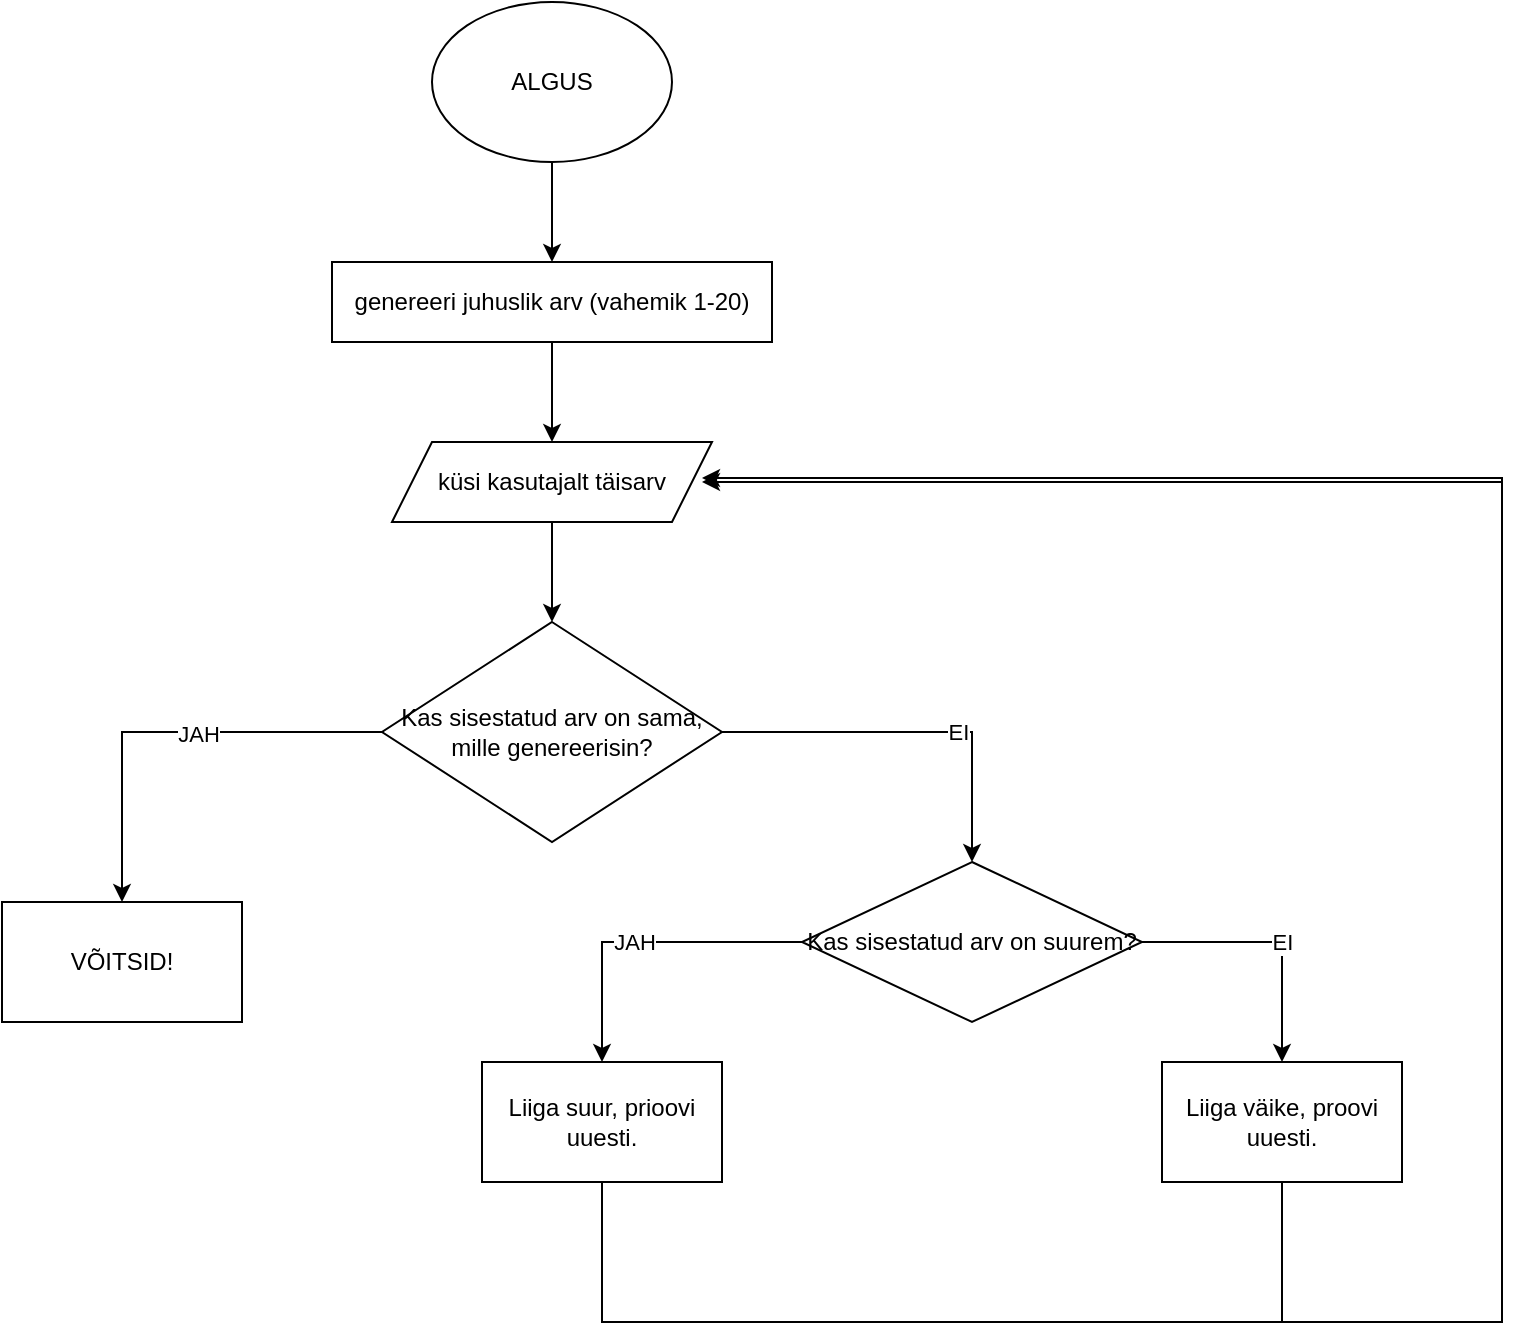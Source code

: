 <mxfile version="15.4.3" type="device"><diagram id="YcN7bpLxNkr7yDmRR1Kg" name="Page-1"><mxGraphModel dx="887" dy="617" grid="1" gridSize="10" guides="1" tooltips="1" connect="1" arrows="1" fold="1" page="1" pageScale="1" pageWidth="827" pageHeight="1169" math="0" shadow="0"><root><mxCell id="0"/><mxCell id="1" parent="0"/><mxCell id="mIIhE0XeS52evb7zmGvP-3" value="" style="edgeStyle=orthogonalEdgeStyle;rounded=0;orthogonalLoop=1;jettySize=auto;html=1;" edge="1" parent="1" source="mIIhE0XeS52evb7zmGvP-1" target="mIIhE0XeS52evb7zmGvP-2"><mxGeometry relative="1" as="geometry"/></mxCell><mxCell id="mIIhE0XeS52evb7zmGvP-1" value="ALGUS" style="ellipse;whiteSpace=wrap;html=1;" vertex="1" parent="1"><mxGeometry x="265" y="20" width="120" height="80" as="geometry"/></mxCell><mxCell id="mIIhE0XeS52evb7zmGvP-7" value="" style="edgeStyle=orthogonalEdgeStyle;rounded=0;orthogonalLoop=1;jettySize=auto;html=1;" edge="1" parent="1" source="mIIhE0XeS52evb7zmGvP-2" target="mIIhE0XeS52evb7zmGvP-6"><mxGeometry relative="1" as="geometry"/></mxCell><mxCell id="mIIhE0XeS52evb7zmGvP-2" value="genereeri juhuslik arv (vahemik 1-20)" style="whiteSpace=wrap;html=1;" vertex="1" parent="1"><mxGeometry x="215" y="150" width="220" height="40" as="geometry"/></mxCell><mxCell id="mIIhE0XeS52evb7zmGvP-9" value="" style="edgeStyle=orthogonalEdgeStyle;rounded=0;orthogonalLoop=1;jettySize=auto;html=1;" edge="1" parent="1" source="mIIhE0XeS52evb7zmGvP-6" target="mIIhE0XeS52evb7zmGvP-8"><mxGeometry relative="1" as="geometry"/></mxCell><mxCell id="mIIhE0XeS52evb7zmGvP-6" value="küsi kasutajalt täisarv" style="shape=parallelogram;perimeter=parallelogramPerimeter;whiteSpace=wrap;html=1;fixedSize=1;" vertex="1" parent="1"><mxGeometry x="245" y="240" width="160" height="40" as="geometry"/></mxCell><mxCell id="mIIhE0XeS52evb7zmGvP-19" value="" style="edgeStyle=orthogonalEdgeStyle;rounded=0;orthogonalLoop=1;jettySize=auto;html=1;" edge="1" parent="1" source="mIIhE0XeS52evb7zmGvP-8" target="mIIhE0XeS52evb7zmGvP-21"><mxGeometry relative="1" as="geometry"><mxPoint x="560" y="460" as="targetPoint"/></mxGeometry></mxCell><mxCell id="mIIhE0XeS52evb7zmGvP-20" value="EI" style="edgeLabel;html=1;align=center;verticalAlign=middle;resizable=0;points=[];" vertex="1" connectable="0" parent="mIIhE0XeS52evb7zmGvP-19"><mxGeometry x="-0.024" y="1" relative="1" as="geometry"><mxPoint x="25" y="1" as="offset"/></mxGeometry></mxCell><mxCell id="mIIhE0XeS52evb7zmGvP-33" style="edgeStyle=orthogonalEdgeStyle;rounded=0;orthogonalLoop=1;jettySize=auto;html=1;entryX=0.5;entryY=0;entryDx=0;entryDy=0;" edge="1" parent="1" source="mIIhE0XeS52evb7zmGvP-8" target="mIIhE0XeS52evb7zmGvP-13"><mxGeometry relative="1" as="geometry"/></mxCell><mxCell id="mIIhE0XeS52evb7zmGvP-34" value="JAH" style="edgeLabel;html=1;align=center;verticalAlign=middle;resizable=0;points=[];" vertex="1" connectable="0" parent="mIIhE0XeS52evb7zmGvP-33"><mxGeometry x="-0.138" y="1" relative="1" as="geometry"><mxPoint as="offset"/></mxGeometry></mxCell><mxCell id="mIIhE0XeS52evb7zmGvP-8" value="Kas sisestatud arv on sama, mille genereerisin?" style="rhombus;whiteSpace=wrap;html=1;" vertex="1" parent="1"><mxGeometry x="240" y="330" width="170" height="110" as="geometry"/></mxCell><mxCell id="mIIhE0XeS52evb7zmGvP-13" value="VÕITSID!" style="rounded=0;whiteSpace=wrap;html=1;" vertex="1" parent="1"><mxGeometry x="50" y="470" width="120" height="60" as="geometry"/></mxCell><mxCell id="mIIhE0XeS52evb7zmGvP-23" value="" style="edgeStyle=orthogonalEdgeStyle;rounded=0;orthogonalLoop=1;jettySize=auto;html=1;" edge="1" parent="1" source="mIIhE0XeS52evb7zmGvP-21" target="mIIhE0XeS52evb7zmGvP-22"><mxGeometry relative="1" as="geometry"/></mxCell><mxCell id="mIIhE0XeS52evb7zmGvP-26" value="JAH" style="edgeLabel;html=1;align=center;verticalAlign=middle;resizable=0;points=[];" vertex="1" connectable="0" parent="mIIhE0XeS52evb7zmGvP-23"><mxGeometry x="-0.061" y="3" relative="1" as="geometry"><mxPoint x="-9" y="-3" as="offset"/></mxGeometry></mxCell><mxCell id="mIIhE0XeS52evb7zmGvP-25" value="" style="edgeStyle=orthogonalEdgeStyle;rounded=0;orthogonalLoop=1;jettySize=auto;html=1;" edge="1" parent="1" source="mIIhE0XeS52evb7zmGvP-21" target="mIIhE0XeS52evb7zmGvP-24"><mxGeometry relative="1" as="geometry"/></mxCell><mxCell id="mIIhE0XeS52evb7zmGvP-27" value="EI" style="edgeLabel;html=1;align=center;verticalAlign=middle;resizable=0;points=[];" vertex="1" connectable="0" parent="mIIhE0XeS52evb7zmGvP-25"><mxGeometry x="-0.046" y="1" relative="1" as="geometry"><mxPoint x="8" y="1" as="offset"/></mxGeometry></mxCell><mxCell id="mIIhE0XeS52evb7zmGvP-21" value="Kas sisestatud arv on suurem?" style="rhombus;whiteSpace=wrap;html=1;" vertex="1" parent="1"><mxGeometry x="450" y="450" width="170" height="80" as="geometry"/></mxCell><mxCell id="mIIhE0XeS52evb7zmGvP-36" style="edgeStyle=orthogonalEdgeStyle;rounded=0;orthogonalLoop=1;jettySize=auto;html=1;" edge="1" parent="1" source="mIIhE0XeS52evb7zmGvP-22"><mxGeometry relative="1" as="geometry"><mxPoint x="400" y="260" as="targetPoint"/><Array as="points"><mxPoint x="350" y="680"/><mxPoint x="800" y="680"/><mxPoint x="800" y="260"/></Array></mxGeometry></mxCell><mxCell id="mIIhE0XeS52evb7zmGvP-22" value="Liiga suur, prioovi uuesti." style="whiteSpace=wrap;html=1;" vertex="1" parent="1"><mxGeometry x="290" y="550" width="120" height="60" as="geometry"/></mxCell><mxCell id="mIIhE0XeS52evb7zmGvP-39" style="edgeStyle=orthogonalEdgeStyle;rounded=0;orthogonalLoop=1;jettySize=auto;html=1;exitX=0.5;exitY=1;exitDx=0;exitDy=0;" edge="1" parent="1" source="mIIhE0XeS52evb7zmGvP-24"><mxGeometry relative="1" as="geometry"><mxPoint x="400" y="258" as="targetPoint"/><Array as="points"><mxPoint x="690" y="680"/><mxPoint x="800" y="680"/><mxPoint x="800" y="258"/></Array></mxGeometry></mxCell><mxCell id="mIIhE0XeS52evb7zmGvP-24" value="Liiga väike, proovi uuesti." style="whiteSpace=wrap;html=1;" vertex="1" parent="1"><mxGeometry x="630" y="550" width="120" height="60" as="geometry"/></mxCell></root></mxGraphModel></diagram></mxfile>